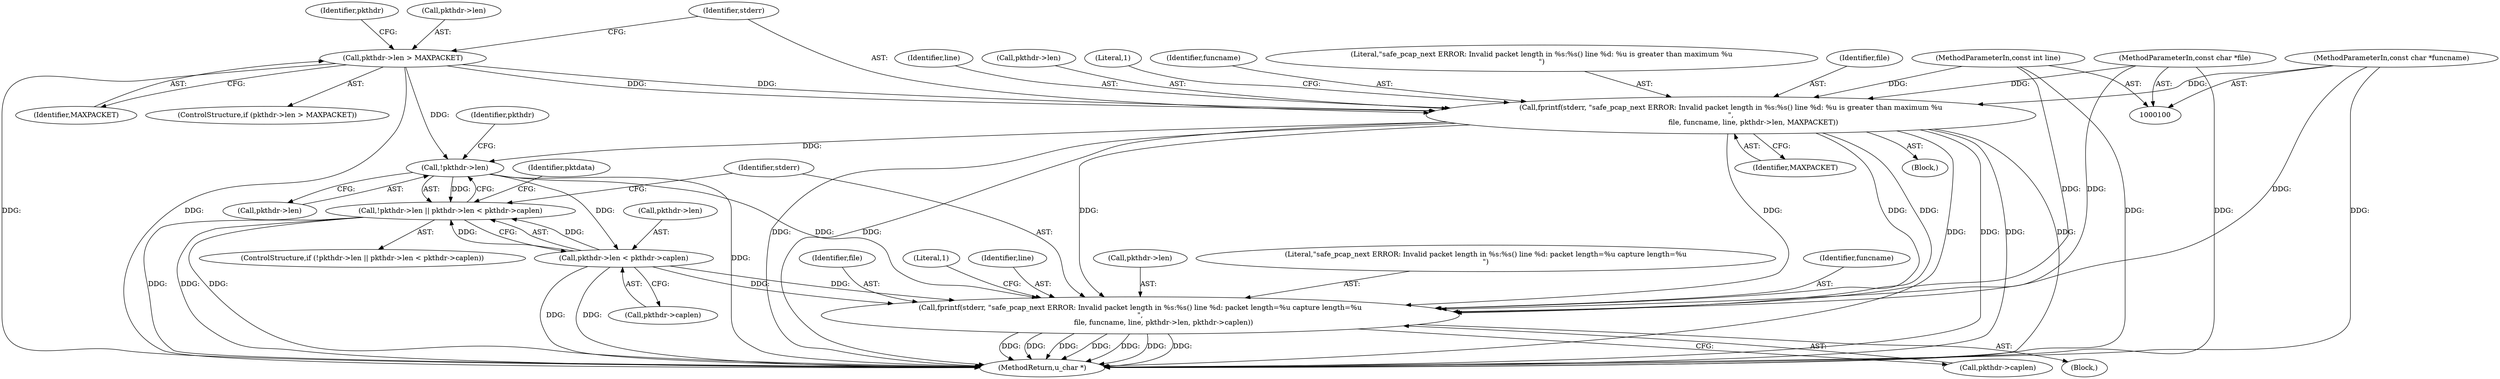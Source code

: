 digraph "0_tcpreplay_6b830a1640ca20528032c89a4fdd8291a4d2d8b2@API" {
"1000125" [label="(Call,fprintf(stderr, \"safe_pcap_next ERROR: Invalid packet length in %s:%s() line %d: %u is greater than maximum %u\n\",\n                    file, funcname, line, pkthdr->len, MAXPACKET))"];
"1000105" [label="(MethodParameterIn,const char *file)"];
"1000103" [label="(MethodParameterIn,const char *funcname)"];
"1000104" [label="(MethodParameterIn,const int line)"];
"1000119" [label="(Call,pkthdr->len > MAXPACKET)"];
"1000140" [label="(Call,!pkthdr->len)"];
"1000139" [label="(Call,!pkthdr->len || pkthdr->len < pkthdr->caplen)"];
"1000144" [label="(Call,pkthdr->len < pkthdr->caplen)"];
"1000152" [label="(Call,fprintf(stderr, \"safe_pcap_next ERROR: Invalid packet length in %s:%s() line %d: packet length=%u capture length=%u\n\",\n                     file, funcname, line, pkthdr->len, pkthdr->caplen))"];
"1000161" [label="(Call,pkthdr->caplen)"];
"1000124" [label="(Block,)"];
"1000156" [label="(Identifier,funcname)"];
"1000128" [label="(Identifier,file)"];
"1000137" [label="(Literal,1)"];
"1000168" [label="(Identifier,pktdata)"];
"1000141" [label="(Call,pkthdr->len)"];
"1000134" [label="(Identifier,MAXPACKET)"];
"1000118" [label="(ControlStructure,if (pkthdr->len > MAXPACKET))"];
"1000123" [label="(Identifier,MAXPACKET)"];
"1000125" [label="(Call,fprintf(stderr, \"safe_pcap_next ERROR: Invalid packet length in %s:%s() line %d: %u is greater than maximum %u\n\",\n                    file, funcname, line, pkthdr->len, MAXPACKET))"];
"1000152" [label="(Call,fprintf(stderr, \"safe_pcap_next ERROR: Invalid packet length in %s:%s() line %d: packet length=%u capture length=%u\n\",\n                     file, funcname, line, pkthdr->len, pkthdr->caplen))"];
"1000155" [label="(Identifier,file)"];
"1000166" [label="(Literal,1)"];
"1000119" [label="(Call,pkthdr->len > MAXPACKET)"];
"1000140" [label="(Call,!pkthdr->len)"];
"1000120" [label="(Call,pkthdr->len)"];
"1000105" [label="(MethodParameterIn,const char *file)"];
"1000142" [label="(Identifier,pkthdr)"];
"1000129" [label="(Identifier,funcname)"];
"1000145" [label="(Call,pkthdr->len)"];
"1000138" [label="(ControlStructure,if (!pkthdr->len || pkthdr->len < pkthdr->caplen))"];
"1000157" [label="(Identifier,line)"];
"1000127" [label="(Literal,\"safe_pcap_next ERROR: Invalid packet length in %s:%s() line %d: %u is greater than maximum %u\n\")"];
"1000126" [label="(Identifier,stderr)"];
"1000130" [label="(Identifier,line)"];
"1000144" [label="(Call,pkthdr->len < pkthdr->caplen)"];
"1000103" [label="(MethodParameterIn,const char *funcname)"];
"1000146" [label="(Identifier,pkthdr)"];
"1000139" [label="(Call,!pkthdr->len || pkthdr->len < pkthdr->caplen)"];
"1000158" [label="(Call,pkthdr->len)"];
"1000148" [label="(Call,pkthdr->caplen)"];
"1000153" [label="(Identifier,stderr)"];
"1000154" [label="(Literal,\"safe_pcap_next ERROR: Invalid packet length in %s:%s() line %d: packet length=%u capture length=%u\n\")"];
"1000131" [label="(Call,pkthdr->len)"];
"1000104" [label="(MethodParameterIn,const int line)"];
"1000151" [label="(Block,)"];
"1000169" [label="(MethodReturn,u_char *)"];
"1000125" -> "1000124"  [label="AST: "];
"1000125" -> "1000134"  [label="CFG: "];
"1000126" -> "1000125"  [label="AST: "];
"1000127" -> "1000125"  [label="AST: "];
"1000128" -> "1000125"  [label="AST: "];
"1000129" -> "1000125"  [label="AST: "];
"1000130" -> "1000125"  [label="AST: "];
"1000131" -> "1000125"  [label="AST: "];
"1000134" -> "1000125"  [label="AST: "];
"1000137" -> "1000125"  [label="CFG: "];
"1000125" -> "1000169"  [label="DDG: "];
"1000125" -> "1000169"  [label="DDG: "];
"1000125" -> "1000169"  [label="DDG: "];
"1000125" -> "1000169"  [label="DDG: "];
"1000125" -> "1000169"  [label="DDG: "];
"1000125" -> "1000169"  [label="DDG: "];
"1000105" -> "1000125"  [label="DDG: "];
"1000103" -> "1000125"  [label="DDG: "];
"1000104" -> "1000125"  [label="DDG: "];
"1000119" -> "1000125"  [label="DDG: "];
"1000119" -> "1000125"  [label="DDG: "];
"1000125" -> "1000140"  [label="DDG: "];
"1000125" -> "1000152"  [label="DDG: "];
"1000125" -> "1000152"  [label="DDG: "];
"1000125" -> "1000152"  [label="DDG: "];
"1000125" -> "1000152"  [label="DDG: "];
"1000105" -> "1000100"  [label="AST: "];
"1000105" -> "1000169"  [label="DDG: "];
"1000105" -> "1000152"  [label="DDG: "];
"1000103" -> "1000100"  [label="AST: "];
"1000103" -> "1000169"  [label="DDG: "];
"1000103" -> "1000152"  [label="DDG: "];
"1000104" -> "1000100"  [label="AST: "];
"1000104" -> "1000169"  [label="DDG: "];
"1000104" -> "1000152"  [label="DDG: "];
"1000119" -> "1000118"  [label="AST: "];
"1000119" -> "1000123"  [label="CFG: "];
"1000120" -> "1000119"  [label="AST: "];
"1000123" -> "1000119"  [label="AST: "];
"1000126" -> "1000119"  [label="CFG: "];
"1000142" -> "1000119"  [label="CFG: "];
"1000119" -> "1000169"  [label="DDG: "];
"1000119" -> "1000169"  [label="DDG: "];
"1000119" -> "1000140"  [label="DDG: "];
"1000140" -> "1000139"  [label="AST: "];
"1000140" -> "1000141"  [label="CFG: "];
"1000141" -> "1000140"  [label="AST: "];
"1000146" -> "1000140"  [label="CFG: "];
"1000139" -> "1000140"  [label="CFG: "];
"1000140" -> "1000169"  [label="DDG: "];
"1000140" -> "1000139"  [label="DDG: "];
"1000140" -> "1000144"  [label="DDG: "];
"1000140" -> "1000152"  [label="DDG: "];
"1000139" -> "1000138"  [label="AST: "];
"1000139" -> "1000144"  [label="CFG: "];
"1000144" -> "1000139"  [label="AST: "];
"1000153" -> "1000139"  [label="CFG: "];
"1000168" -> "1000139"  [label="CFG: "];
"1000139" -> "1000169"  [label="DDG: "];
"1000139" -> "1000169"  [label="DDG: "];
"1000139" -> "1000169"  [label="DDG: "];
"1000144" -> "1000139"  [label="DDG: "];
"1000144" -> "1000139"  [label="DDG: "];
"1000144" -> "1000148"  [label="CFG: "];
"1000145" -> "1000144"  [label="AST: "];
"1000148" -> "1000144"  [label="AST: "];
"1000144" -> "1000169"  [label="DDG: "];
"1000144" -> "1000169"  [label="DDG: "];
"1000144" -> "1000152"  [label="DDG: "];
"1000144" -> "1000152"  [label="DDG: "];
"1000152" -> "1000151"  [label="AST: "];
"1000152" -> "1000161"  [label="CFG: "];
"1000153" -> "1000152"  [label="AST: "];
"1000154" -> "1000152"  [label="AST: "];
"1000155" -> "1000152"  [label="AST: "];
"1000156" -> "1000152"  [label="AST: "];
"1000157" -> "1000152"  [label="AST: "];
"1000158" -> "1000152"  [label="AST: "];
"1000161" -> "1000152"  [label="AST: "];
"1000166" -> "1000152"  [label="CFG: "];
"1000152" -> "1000169"  [label="DDG: "];
"1000152" -> "1000169"  [label="DDG: "];
"1000152" -> "1000169"  [label="DDG: "];
"1000152" -> "1000169"  [label="DDG: "];
"1000152" -> "1000169"  [label="DDG: "];
"1000152" -> "1000169"  [label="DDG: "];
"1000152" -> "1000169"  [label="DDG: "];
}
